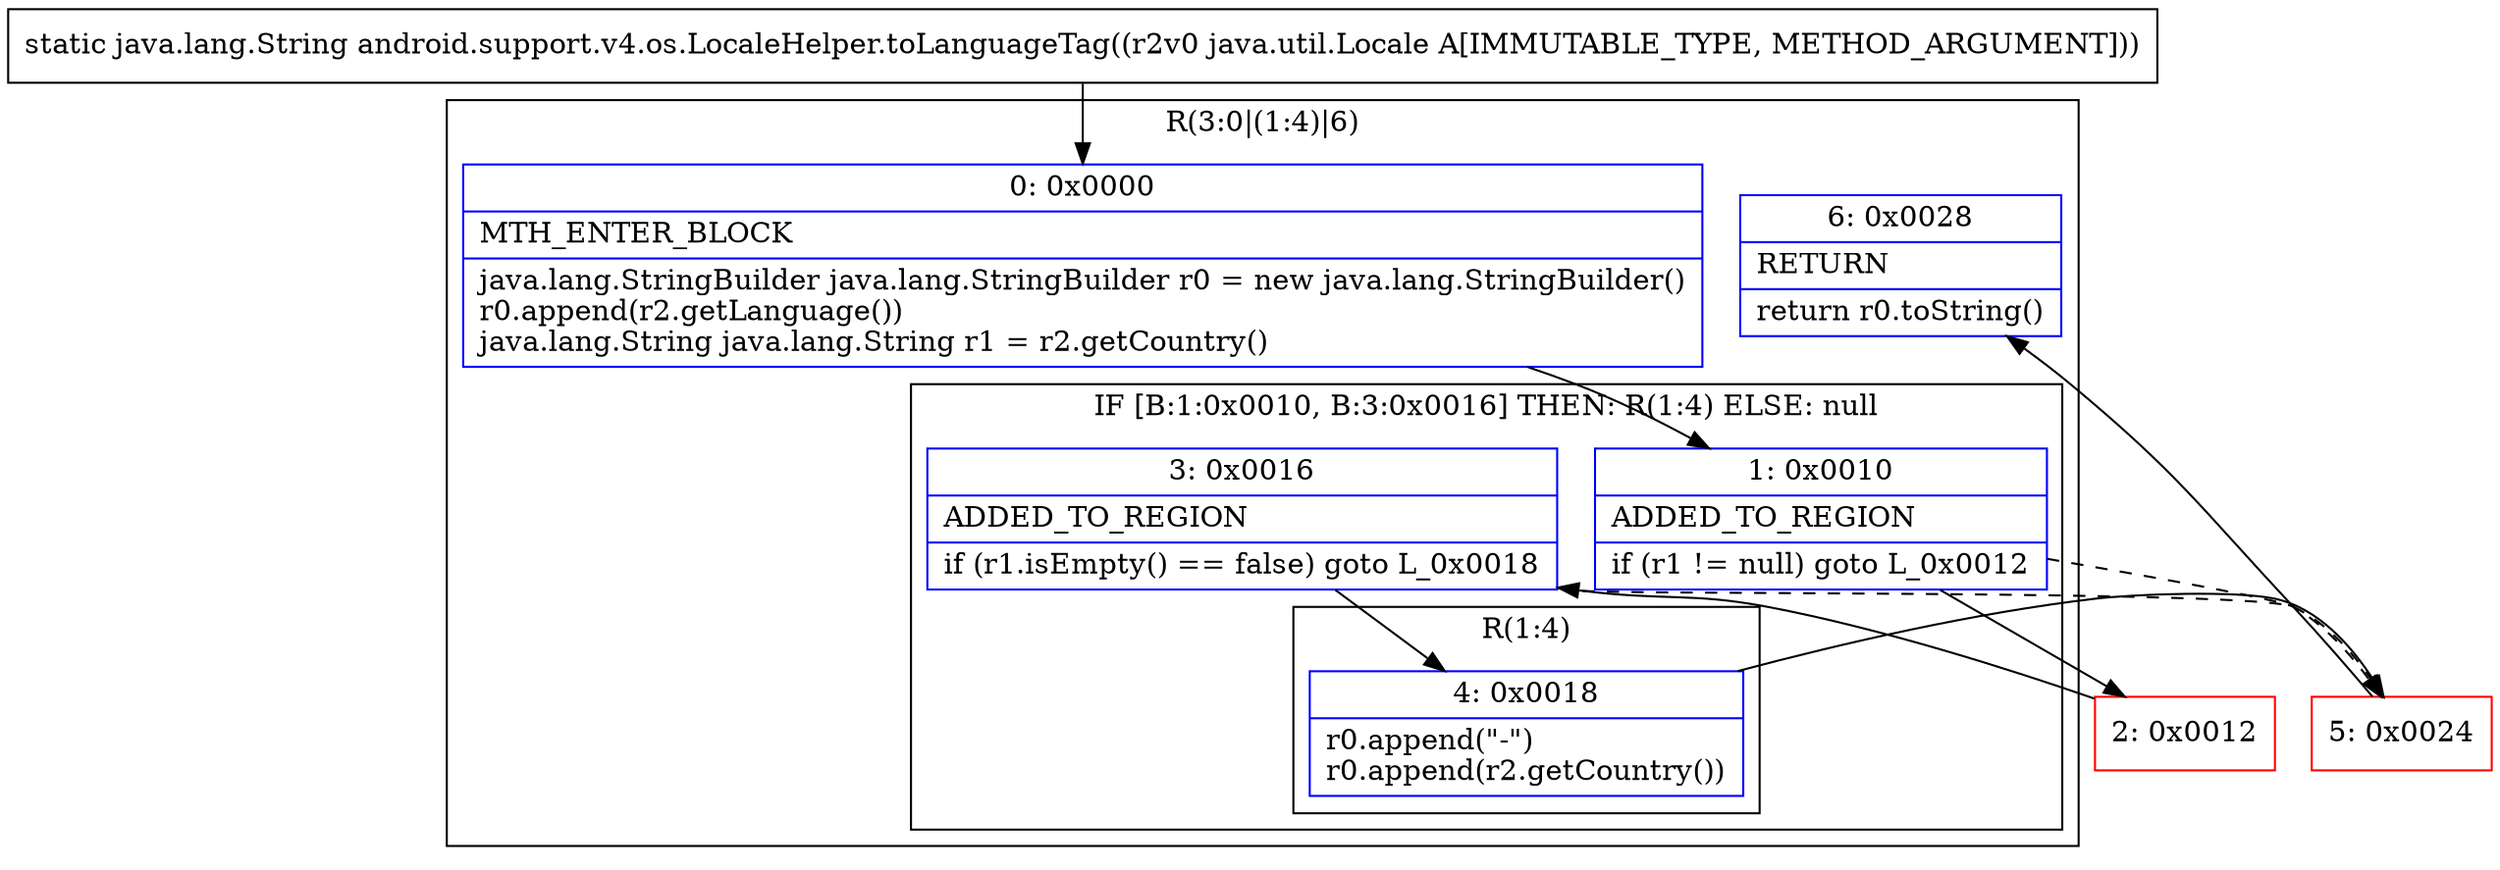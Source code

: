 digraph "CFG forandroid.support.v4.os.LocaleHelper.toLanguageTag(Ljava\/util\/Locale;)Ljava\/lang\/String;" {
subgraph cluster_Region_1527981751 {
label = "R(3:0|(1:4)|6)";
node [shape=record,color=blue];
Node_0 [shape=record,label="{0\:\ 0x0000|MTH_ENTER_BLOCK\l|java.lang.StringBuilder java.lang.StringBuilder r0 = new java.lang.StringBuilder()\lr0.append(r2.getLanguage())\ljava.lang.String java.lang.String r1 = r2.getCountry()\l}"];
subgraph cluster_IfRegion_2085761137 {
label = "IF [B:1:0x0010, B:3:0x0016] THEN: R(1:4) ELSE: null";
node [shape=record,color=blue];
Node_1 [shape=record,label="{1\:\ 0x0010|ADDED_TO_REGION\l|if (r1 != null) goto L_0x0012\l}"];
Node_3 [shape=record,label="{3\:\ 0x0016|ADDED_TO_REGION\l|if (r1.isEmpty() == false) goto L_0x0018\l}"];
subgraph cluster_Region_1148190861 {
label = "R(1:4)";
node [shape=record,color=blue];
Node_4 [shape=record,label="{4\:\ 0x0018|r0.append(\"\-\")\lr0.append(r2.getCountry())\l}"];
}
}
Node_6 [shape=record,label="{6\:\ 0x0028|RETURN\l|return r0.toString()\l}"];
}
Node_2 [shape=record,color=red,label="{2\:\ 0x0012}"];
Node_5 [shape=record,color=red,label="{5\:\ 0x0024}"];
MethodNode[shape=record,label="{static java.lang.String android.support.v4.os.LocaleHelper.toLanguageTag((r2v0 java.util.Locale A[IMMUTABLE_TYPE, METHOD_ARGUMENT])) }"];
MethodNode -> Node_0;
Node_0 -> Node_1;
Node_1 -> Node_2;
Node_1 -> Node_5[style=dashed];
Node_3 -> Node_4;
Node_3 -> Node_5[style=dashed];
Node_4 -> Node_5;
Node_2 -> Node_3;
Node_5 -> Node_6;
}

